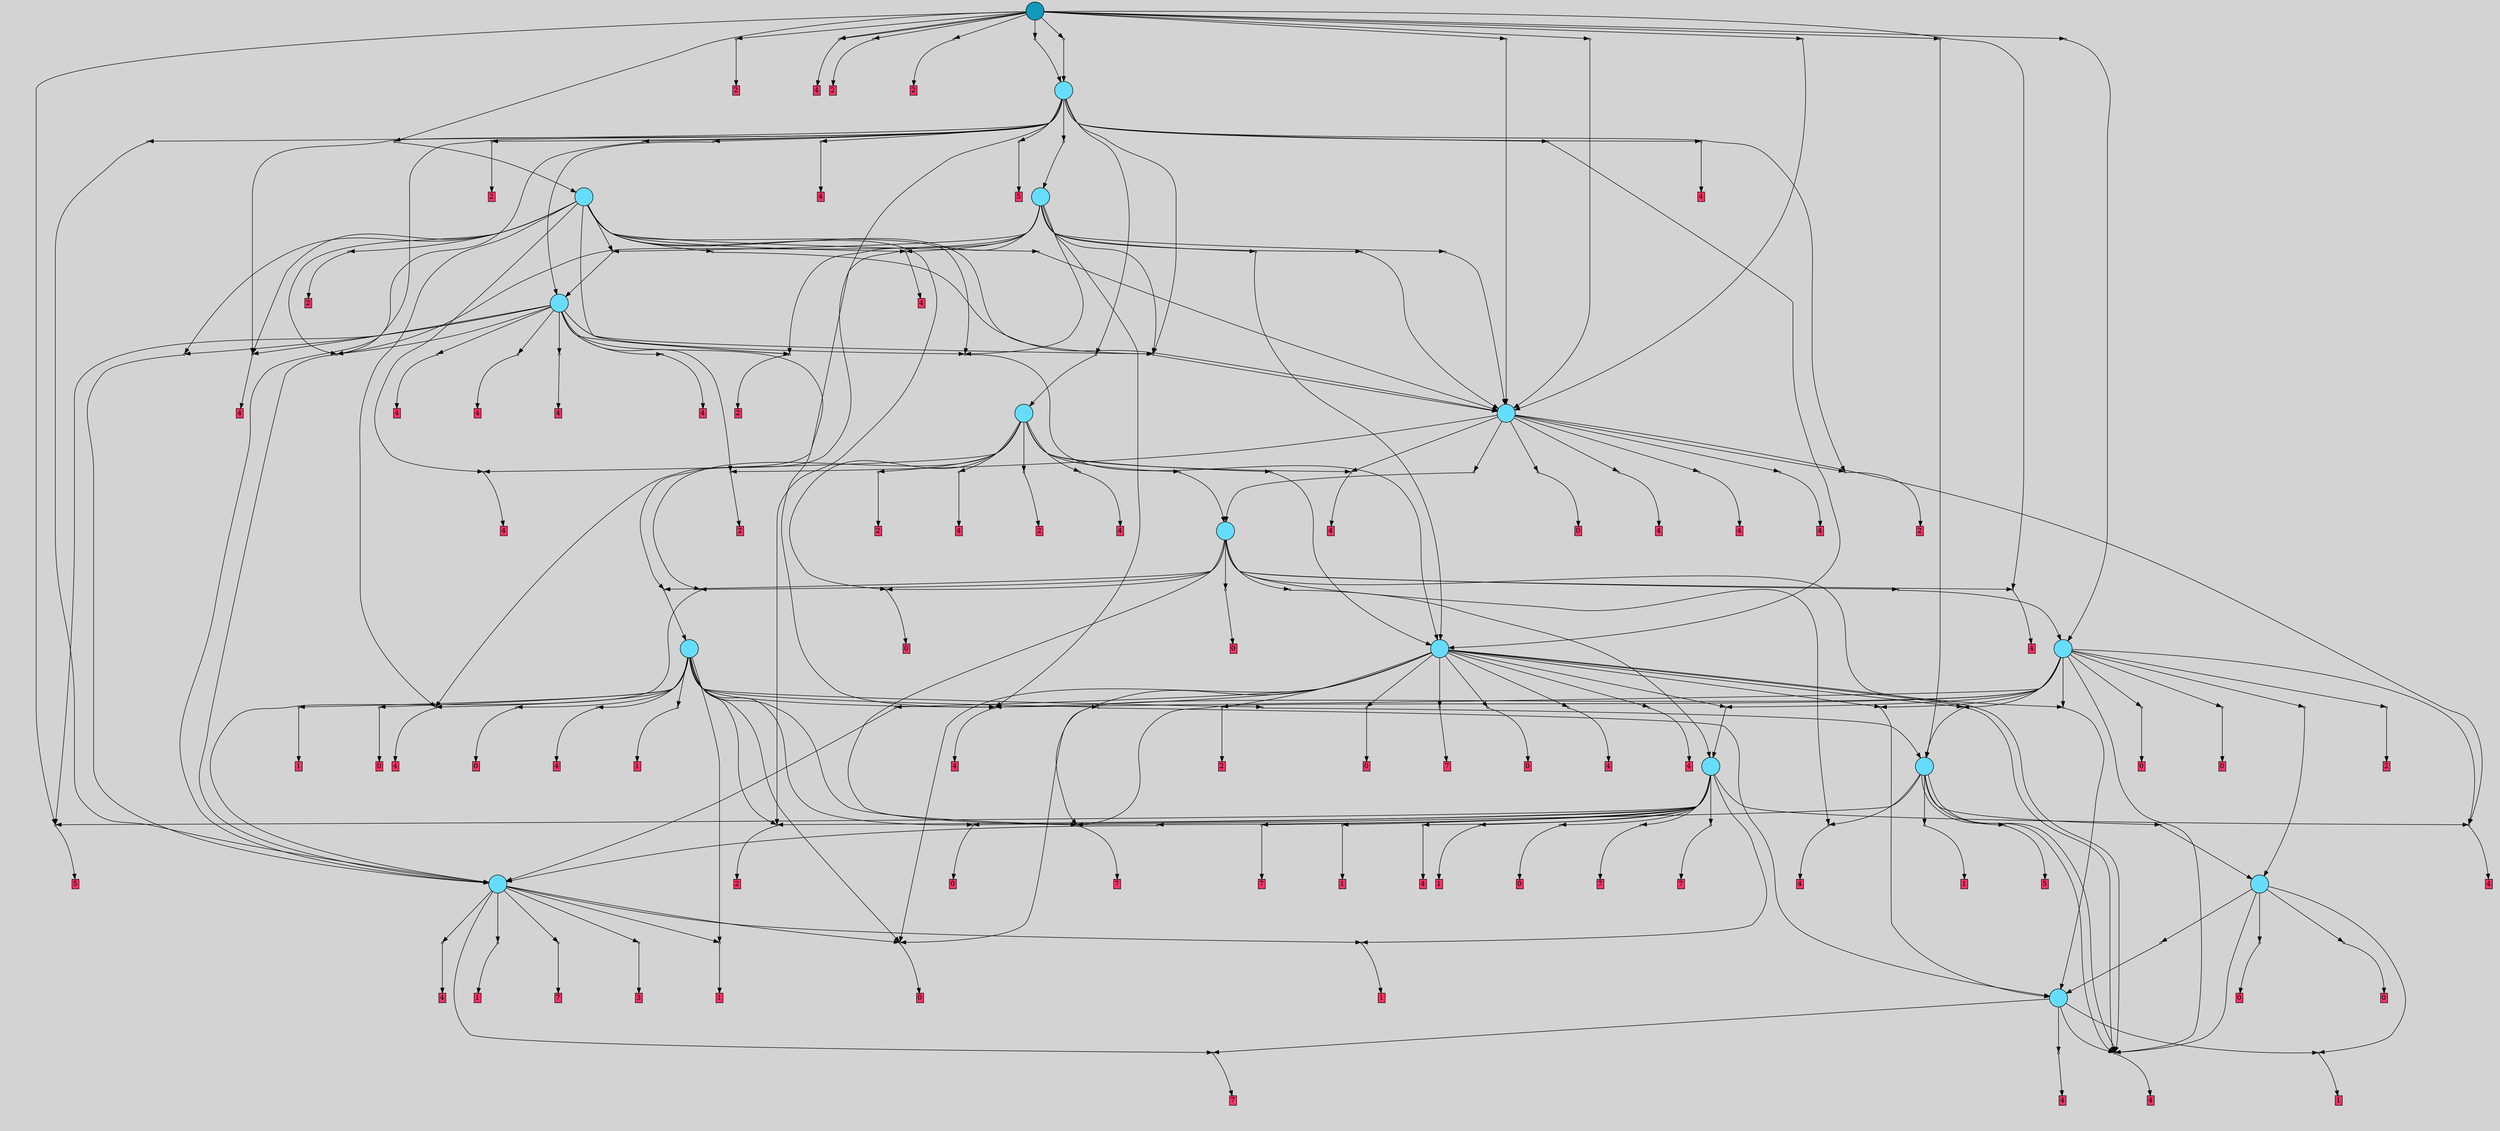 // File exported with GEGELATI v1.3.1
// On the 2024-07-13 20:08:30
// With the MARL::MarlTPGGraphDotExporter
digraph{
	graph[pad = "0.212, 0.055" bgcolor = lightgray]
	node[shape=circle style = filled label = ""]
		T43 [fillcolor="#66ddff"]
		T63 [fillcolor="#66ddff"]
		T84 [fillcolor="#66ddff"]
		T125 [fillcolor="#66ddff"]
		T186 [fillcolor="#66ddff"]
		T197 [fillcolor="#66ddff"]
		T223 [fillcolor="#66ddff"]
		T237 [fillcolor="#66ddff"]
		T262 [fillcolor="#66ddff"]
		T319 [fillcolor="#66ddff"]
		T344 [fillcolor="#66ddff"]
		T485 [fillcolor="#66ddff"]
		T550 [fillcolor="#66ddff"]
		T556 [fillcolor="#66ddff"]
		T604 [fillcolor="#66ddff"]
		T953 [fillcolor="#1199bb"]
		P29164 [fillcolor="#cccccc" shape=point] //
		I29164 [shape=box style=invis label="4|0&1|5#3|2&#92;n6|3&4|2#0|2&#92;n"]
		P29164 -> I29164[style=invis]
		A18745 [fillcolor="#ff3366" shape=box margin=0.03 width=0 height=0 label="4"]
		T43 -> P29164 -> A18745
		P29165 [fillcolor="#cccccc" shape=point] //
		I29165 [shape=box style=invis label="2|7&3|5#2|2&#92;n"]
		P29165 -> I29165[style=invis]
		A18746 [fillcolor="#ff3366" shape=box margin=0.03 width=0 height=0 label="4"]
		T43 -> P29165 -> A18746
		P29166 [fillcolor="#cccccc" shape=point] //
		I29166 [shape=box style=invis label="6|6&1|5#1|6&#92;n3|4&4|1#2|1&#92;n3|0&0|6#0|6&#92;n7|0&1|1#2|4&#92;n0|6&4|2#3|6&#92;n7|4&0|3#1|1&#92;n7|3&1|4#1|6&#92;n"]
		P29166 -> I29166[style=invis]
		A18747 [fillcolor="#ff3366" shape=box margin=0.03 width=0 height=0 label="7"]
		T43 -> P29166 -> A18747
		P29167 [fillcolor="#cccccc" shape=point] //
		I29167 [shape=box style=invis label="7|6&1|2#0|7&#92;n7|2&3|2#1|6&#92;n5|0&0|3#4|2&#92;n4|2&4|1#3|0&#92;n5|7&4|2#3|7&#92;n7|6&2|1#2|1&#92;n1|4&0|1#3|7&#92;n"]
		P29167 -> I29167[style=invis]
		A18748 [fillcolor="#ff3366" shape=box margin=0.03 width=0 height=0 label="1"]
		T43 -> P29167 -> A18748
		P29168 [fillcolor="#cccccc" shape=point] //
		I29168 [shape=box style=invis label="7|6&1|2#0|7&#92;n2|3&1|1#0|6&#92;n7|0&3|2#1|6&#92;n5|7&4|2#3|7&#92;n7|6&2|1#4|7&#92;n5|2&3|3#3|3&#92;n4|2&4|1#3|0&#92;n5|0&0|3#4|2&#92;n"]
		P29168 -> I29168[style=invis]
		A18749 [fillcolor="#ff3366" shape=box margin=0.03 width=0 height=0 label="1"]
		T63 -> P29168 -> A18749
		P29169 [fillcolor="#cccccc" shape=point] //
		I29169 [shape=box style=invis label="7|6&1|2#0|7&#92;n4|2&4|1#3|0&#92;n5|0&0|7#4|2&#92;n2|5&0|7#2|1&#92;n7|0&3|2#1|6&#92;n1|4&0|1#3|7&#92;n7|6&2|1#2|1&#92;n5|7&4|2#3|7&#92;n"]
		P29169 -> I29169[style=invis]
		A18750 [fillcolor="#ff3366" shape=box margin=0.03 width=0 height=0 label="1"]
		T63 -> P29169 -> A18750
		P29170 [fillcolor="#cccccc" shape=point] //
		I29170 [shape=box style=invis label="3|4&4|5#2|4&#92;n3|0&0|7#0|6&#92;n7|4&1|1#2|4&#92;n0|6&4|2#3|6&#92;n6|6&1|5#1|6&#92;n2|7&1|4#1|6&#92;n3|4&4|1#2|1&#92;n"]
		P29170 -> I29170[style=invis]
		A18751 [fillcolor="#ff3366" shape=box margin=0.03 width=0 height=0 label="7"]
		T63 -> P29170 -> A18751
		P29171 [fillcolor="#cccccc" shape=point] //
		I29171 [shape=box style=invis label="8|7&4|2#0|2&#92;n2|0&2|7#1|3&#92;n"]
		P29171 -> I29171[style=invis]
		A18752 [fillcolor="#ff3366" shape=box margin=0.03 width=0 height=0 label="0"]
		T63 -> P29171 -> A18752
		P29172 [fillcolor="#cccccc" shape=point] //
		I29172 [shape=box style=invis label="6|5&3|5#4|7&#92;n4|5&0|2#0|1&#92;n2|1&2|5#2|6&#92;n4|4&1|5#0|6&#92;n4|5&1|6#4|1&#92;n2|5&0|0#0|4&#92;n0|3&3|2#0|4&#92;n6|5&2|5#3|3&#92;n3|3&4|6#0|5&#92;n"]
		P29172 -> I29172[style=invis]
		A18753 [fillcolor="#ff3366" shape=box margin=0.03 width=0 height=0 label="3"]
		T63 -> P29172 -> A18753
		T63 -> P29166
		P29173 [fillcolor="#cccccc" shape=point] //
		I29173 [shape=box style=invis label="8|1&0|7#1|1&#92;n4|0&1|5#3|2&#92;n7|3&4|2#0|1&#92;n"]
		P29173 -> I29173[style=invis]
		A18754 [fillcolor="#ff3366" shape=box margin=0.03 width=0 height=0 label="4"]
		T63 -> P29173 -> A18754
		P29174 [fillcolor="#cccccc" shape=point] //
		I29174 [shape=box style=invis label="5|0&4|7#0|2&#92;n7|6&0|1#4|3&#92;n4|7&1|0#4|3&#92;n"]
		P29174 -> I29174[style=invis]
		A18755 [fillcolor="#ff3366" shape=box margin=0.03 width=0 height=0 label="1"]
		T63 -> P29174 -> A18755
		P29175 [fillcolor="#cccccc" shape=point] //
		I29175 [shape=box style=invis label="3|0&2|7#1|3&#92;n8|7&4|2#0|2&#92;n"]
		P29175 -> I29175[style=invis]
		A18756 [fillcolor="#ff3366" shape=box margin=0.03 width=0 height=0 label="0"]
		T84 -> P29175 -> A18756
		P29176 [fillcolor="#cccccc" shape=point] //
		I29176 [shape=box style=invis label="8|7&4|2#0|2&#92;n2|0&2|4#1|4&#92;n"]
		P29176 -> I29176[style=invis]
		T84 -> P29176 -> T43
		T84 -> P29164
		P29177 [fillcolor="#cccccc" shape=point] //
		I29177 [shape=box style=invis label="2|0&2|7#1|3&#92;n8|7&4|2#0|2&#92;n6|7&3|7#2|4&#92;n"]
		P29177 -> I29177[style=invis]
		A18757 [fillcolor="#ff3366" shape=box margin=0.03 width=0 height=0 label="0"]
		T84 -> P29177 -> A18757
		T84 -> P29167
		T125 -> P29164
		P29178 [fillcolor="#cccccc" shape=point] //
		I29178 [shape=box style=invis label="7|0&4|1#4|1&#92;n8|4&2|1#2|6&#92;n"]
		P29178 -> I29178[style=invis]
		T125 -> P29178 -> T84
		P29179 [fillcolor="#cccccc" shape=point] //
		I29179 [shape=box style=invis label="5|3&3|0#1|1&#92;n6|3&1|7#2|2&#92;n0|4&4|4#3|1&#92;n1|3&0|7#4|5&#92;n7|3&1|4#1|2&#92;n6|0&2|5#3|2&#92;n1|1&1|4#1|4&#92;n3|7&2|1#1|2&#92;n7|0&2|0#0|7&#92;n5|2&3|3#1|4&#92;n"]
		P29179 -> I29179[style=invis]
		A18758 [fillcolor="#ff3366" shape=box margin=0.03 width=0 height=0 label="1"]
		T125 -> P29179 -> A18758
		P29180 [fillcolor="#cccccc" shape=point] //
		I29180 [shape=box style=invis label="4|4&3|1#1|0&#92;n5|5&3|3#3|0&#92;n7|7&1|3#3|7&#92;n7|0&0|2#1|4&#92;n6|7&2|1#2|0&#92;n7|7&0|1#1|6&#92;n1|4&0|3#3|2&#92;n4|6&3|0#2|1&#92;n"]
		P29180 -> I29180[style=invis]
		A18759 [fillcolor="#ff3366" shape=box margin=0.03 width=0 height=0 label="5"]
		T125 -> P29180 -> A18759
		T125 -> P29164
		P29181 [fillcolor="#cccccc" shape=point] //
		I29181 [shape=box style=invis label="5|0&4|4#2|2&#92;n3|5&1|1#2|3&#92;n7|3&3|6#1|5&#92;n6|2&2|4#1|3&#92;n4|4&2|7#2|0&#92;n"]
		P29181 -> I29181[style=invis]
		A18760 [fillcolor="#ff3366" shape=box margin=0.03 width=0 height=0 label="4"]
		T125 -> P29181 -> A18760
		P29182 [fillcolor="#cccccc" shape=point] //
		I29182 [shape=box style=invis label="4|2&1|1#1|0&#92;n6|6&1|5#1|6&#92;n7|4&0|7#1|1&#92;n7|3&1|4#1|6&#92;n3|0&4|7#2|1&#92;n"]
		P29182 -> I29182[style=invis]
		A18761 [fillcolor="#ff3366" shape=box margin=0.03 width=0 height=0 label="7"]
		T125 -> P29182 -> A18761
		P29183 [fillcolor="#cccccc" shape=point] //
		I29183 [shape=box style=invis label="0|7&1|7#0|1&#92;n0|3&0|6#0|3&#92;n6|2&4|6#3|1&#92;n0|2&0|2#3|7&#92;n0|5&2|4#4|1&#92;n4|2&4|1#4|6&#92;n4|7&0|0#0|3&#92;n5|0&0|1#1|5&#92;n0|4&0|7#2|2&#92;n"]
		P29183 -> I29183[style=invis]
		T186 -> P29183 -> T125
		P29184 [fillcolor="#cccccc" shape=point] //
		I29184 [shape=box style=invis label="2|0&2|7#1|3&#92;n8|7&2|2#0|2&#92;n"]
		P29184 -> I29184[style=invis]
		A18762 [fillcolor="#ff3366" shape=box margin=0.03 width=0 height=0 label="0"]
		T186 -> P29184 -> A18762
		P29185 [fillcolor="#cccccc" shape=point] //
		I29185 [shape=box style=invis label="5|0&1|1#0|4&#92;n8|7&0|6#4|7&#92;n4|7&1|0#2|1&#92;n"]
		P29185 -> I29185[style=invis]
		A18763 [fillcolor="#ff3366" shape=box margin=0.03 width=0 height=0 label="4"]
		T186 -> P29185 -> A18763
		P29186 [fillcolor="#cccccc" shape=point] //
		I29186 [shape=box style=invis label="7|0&4|4#2|0&#92;n5|7&2|3#0|4&#92;n6|0&0|7#2|5&#92;n4|3&0|7#2|0&#92;n"]
		P29186 -> I29186[style=invis]
		A18764 [fillcolor="#ff3366" shape=box margin=0.03 width=0 height=0 label="0"]
		T186 -> P29186 -> A18764
		P29187 [fillcolor="#cccccc" shape=point] //
		I29187 [shape=box style=invis label="6|0&3|2#4|2&#92;n8|2&3|5#2|3&#92;n"]
		P29187 -> I29187[style=invis]
		A18765 [fillcolor="#ff3366" shape=box margin=0.03 width=0 height=0 label="4"]
		T186 -> P29187 -> A18765
		P29188 [fillcolor="#cccccc" shape=point] //
		I29188 [shape=box style=invis label="2|4&1|7#0|1&#92;n0|2&0|2#3|7&#92;n6|1&2|6#3|0&#92;n6|2&4|0#3|1&#92;n6|2&2|4#4|1&#92;n5|0&2|1#0|5&#92;n8|4&3|2#0|3&#92;n2|3&0|5#2|7&#92;n4|6&1|1#2|3&#92;n4|2&4|1#4|6&#92;n"]
		P29188 -> I29188[style=invis]
		A18766 [fillcolor="#ff3366" shape=box margin=0.03 width=0 height=0 label="2"]
		T186 -> P29188 -> A18766
		P29189 [fillcolor="#cccccc" shape=point] //
		I29189 [shape=box style=invis label="1|4&2|2#2|1&#92;n2|0&3|2#0|4&#92;n"]
		P29189 -> I29189[style=invis]
		A18767 [fillcolor="#ff3366" shape=box margin=0.03 width=0 height=0 label="4"]
		T186 -> P29189 -> A18767
		T186 -> P29182
		P29190 [fillcolor="#cccccc" shape=point] //
		I29190 [shape=box style=invis label="3|5&4|7#2|7&#92;n2|0&2|1#4|4&#92;n"]
		P29190 -> I29190[style=invis]
		T186 -> P29190 -> T43
		T186 -> P29168
		P29191 [fillcolor="#cccccc" shape=point] //
		I29191 [shape=box style=invis label="7|0&0|1#4|3&#92;n5|0&4|7#0|2&#92;n3|2&4|2#1|3&#92;n"]
		P29191 -> I29191[style=invis]
		A18768 [fillcolor="#ff3366" shape=box margin=0.03 width=0 height=0 label="1"]
		T186 -> P29191 -> A18768
		P29192 [fillcolor="#cccccc" shape=point] //
		I29192 [shape=box style=invis label="6|6&2|0#4|3&#92;n5|0&3|5#0|7&#92;n2|7&2|2#1|1&#92;n2|3&1|6#3|4&#92;n2|1&4|4#3|3&#92;n2|5&1|0#0|2&#92;n4|2&1|7#4|7&#92;n"]
		P29192 -> I29192[style=invis]
		A18769 [fillcolor="#ff3366" shape=box margin=0.03 width=0 height=0 label="1"]
		T186 -> P29192 -> A18769
		T186 -> P29171
		P29193 [fillcolor="#cccccc" shape=point] //
		I29193 [shape=box style=invis label="4|1&3|3#1|5&#92;n5|0&3|4#2|5&#92;n6|3&3|1#0|1&#92;n8|7&0|2#0|2&#92;n3|5&4|3#4|1&#92;n2|6&2|2#2|1&#92;n"]
		P29193 -> I29193[style=invis]
		A18770 [fillcolor="#ff3366" shape=box margin=0.03 width=0 height=0 label="0"]
		T186 -> P29193 -> A18770
		T197 -> P29188
		T197 -> P29184
		P29194 [fillcolor="#cccccc" shape=point] //
		I29194 [shape=box style=invis label="6|7&3|1#4|0&#92;n2|0&3|5#2|2&#92;n"]
		P29194 -> I29194[style=invis]
		A18771 [fillcolor="#ff3366" shape=box margin=0.03 width=0 height=0 label="4"]
		T197 -> P29194 -> A18771
		P29195 [fillcolor="#cccccc" shape=point] //
		I29195 [shape=box style=invis label="5|3&1|7#4|5&#92;n7|4&3|3#0|6&#92;n2|7&0|4#0|1&#92;n1|4&4|7#0|0&#92;n5|0&2|5#2|5&#92;n5|2&0|0#1|5&#92;n6|5&0|1#3|4&#92;n7|1&3|6#2|0&#92;n"]
		P29195 -> I29195[style=invis]
		T197 -> P29195 -> T63
		P29196 [fillcolor="#cccccc" shape=point] //
		I29196 [shape=box style=invis label="5|2&0|3#3|5&#92;n7|6&3|1#0|7&#92;n6|0&0|6#3|1&#92;n"]
		P29196 -> I29196[style=invis]
		A18772 [fillcolor="#ff3366" shape=box margin=0.03 width=0 height=0 label="1"]
		T197 -> P29196 -> A18772
		P29197 [fillcolor="#cccccc" shape=point] //
		I29197 [shape=box style=invis label="2|0&2|7#1|3&#92;n8|7&4|2#0|7&#92;n"]
		P29197 -> I29197[style=invis]
		A18773 [fillcolor="#ff3366" shape=box margin=0.03 width=0 height=0 label="0"]
		T197 -> P29197 -> A18773
		P29198 [fillcolor="#cccccc" shape=point] //
		I29198 [shape=box style=invis label="3|0&0|7#0|6&#92;n4|2&1|1#1|0&#92;n7|3&1|4#1|6&#92;n7|4&0|7#1|1&#92;n6|6&1|5#1|6&#92;n3|0&4|1#2|1&#92;n"]
		P29198 -> I29198[style=invis]
		A18774 [fillcolor="#ff3366" shape=box margin=0.03 width=0 height=0 label="7"]
		T197 -> P29198 -> A18774
		P29199 [fillcolor="#cccccc" shape=point] //
		I29199 [shape=box style=invis label="7|0&2|1#4|4&#92;n8|6&0|2#1|2&#92;n"]
		P29199 -> I29199[style=invis]
		A18775 [fillcolor="#ff3366" shape=box margin=0.03 width=0 height=0 label="5"]
		T197 -> P29199 -> A18775
		P29200 [fillcolor="#cccccc" shape=point] //
		I29200 [shape=box style=invis label="3|2&0|7#0|6&#92;n6|6&1|5#1|6&#92;n7|4&0|7#1|1&#92;n4|2&1|1#1|0&#92;n3|0&4|1#2|1&#92;n"]
		P29200 -> I29200[style=invis]
		A18776 [fillcolor="#ff3366" shape=box margin=0.03 width=0 height=0 label="7"]
		T197 -> P29200 -> A18776
		T197 -> P29174
		P29201 [fillcolor="#cccccc" shape=point] //
		I29201 [shape=box style=invis label="7|3&1|4#2|6&#92;n7|4&0|7#1|1&#92;n2|2&0|4#1|3&#92;n6|6&1|5#1|6&#92;n3|0&4|7#2|1&#92;n"]
		P29201 -> I29201[style=invis]
		A18777 [fillcolor="#ff3366" shape=box margin=0.03 width=0 height=0 label="7"]
		T197 -> P29201 -> A18777
		P29202 [fillcolor="#cccccc" shape=point] //
		I29202 [shape=box style=invis label="7|6&2|1#2|1&#92;n2|4&3|2#4|1&#92;n6|0&4|7#4|4&#92;n7|2&4|5#4|6&#92;n4|4&0|6#3|0&#92;n7|6&1|2#0|7&#92;n7|0&3|2#1|6&#92;n5|0&4|2#2|7&#92;n1|2&4|1#2|0&#92;n6|4&0|1#3|7&#92;n"]
		P29202 -> I29202[style=invis]
		A18778 [fillcolor="#ff3366" shape=box margin=0.03 width=0 height=0 label="1"]
		T197 -> P29202 -> A18778
		P29203 [fillcolor="#cccccc" shape=point] //
		I29203 [shape=box style=invis label="5|2&0|0#3|7&#92;n1|5&2|4#0|1&#92;n8|6&2|2#3|6&#92;n6|3&1|6#4|4&#92;n0|0&0|4#4|7&#92;n3|6&2|7#1|1&#92;n3|1&1|7#1|4&#92;n"]
		P29203 -> I29203[style=invis]
		A18779 [fillcolor="#ff3366" shape=box margin=0.03 width=0 height=0 label="4"]
		T197 -> P29203 -> A18779
		P29204 [fillcolor="#cccccc" shape=point] //
		I29204 [shape=box style=invis label="0|7&1|7#0|1&#92;n0|3&4|6#0|3&#92;n4|2&4|1#4|6&#92;n0|2&0|2#3|7&#92;n0|5&2|4#4|1&#92;n6|2&4|6#3|1&#92;n4|7&0|0#0|3&#92;n5|0&0|1#1|5&#92;n0|4&0|7#2|2&#92;n"]
		P29204 -> I29204[style=invis]
		T223 -> P29204 -> T125
		P29205 [fillcolor="#cccccc" shape=point] //
		I29205 [shape=box style=invis label="2|0&0|7#0|1&#92;n"]
		P29205 -> I29205[style=invis]
		A18780 [fillcolor="#ff3366" shape=box margin=0.03 width=0 height=0 label="0"]
		T223 -> P29205 -> A18780
		P29206 [fillcolor="#cccccc" shape=point] //
		I29206 [shape=box style=invis label="4|0&3|4#2|6&#92;n5|2&0|1#0|6&#92;n"]
		P29206 -> I29206[style=invis]
		T223 -> P29206 -> T197
		P29207 [fillcolor="#cccccc" shape=point] //
		I29207 [shape=box style=invis label="5|7&2|3#0|4&#92;n7|0&4|6#2|0&#92;n6|0&0|7#2|5&#92;n4|3&0|7#2|0&#92;n"]
		P29207 -> I29207[style=invis]
		A18781 [fillcolor="#ff3366" shape=box margin=0.03 width=0 height=0 label="0"]
		T223 -> P29207 -> A18781
		T223 -> P29187
		P29208 [fillcolor="#cccccc" shape=point] //
		I29208 [shape=box style=invis label="6|0&1|1#0|5&#92;n"]
		P29208 -> I29208[style=invis]
		T223 -> P29208 -> T84
		T223 -> P29194
		T223 -> P29182
		P29209 [fillcolor="#cccccc" shape=point] //
		I29209 [shape=box style=invis label="2|0&0|5#1|1&#92;n3|4&1|7#2|7&#92;n8|0&2|7#1|0&#92;n4|7&4|3#3|2&#92;n"]
		P29209 -> I29209[style=invis]
		T223 -> P29209 -> T43
		T223 -> P29171
		T223 -> P29164
		P29210 [fillcolor="#cccccc" shape=point] //
		I29210 [shape=box style=invis label="4|4&0|1#2|7&#92;n8|7&1|2#0|2&#92;n2|0&2|7#4|4&#92;n"]
		P29210 -> I29210[style=invis]
		T223 -> P29210 -> T43
		P29211 [fillcolor="#cccccc" shape=point] //
		I29211 [shape=box style=invis label="3|4&4|1#2|6&#92;n"]
		P29211 -> I29211[style=invis]
		A18782 [fillcolor="#ff3366" shape=box margin=0.03 width=0 height=0 label="2"]
		T223 -> P29211 -> A18782
		T237 -> P29204
		P29212 [fillcolor="#cccccc" shape=point] //
		I29212 [shape=box style=invis label="2|0&0|7#0|2&#92;n6|0&3|0#4|0&#92;n"]
		P29212 -> I29212[style=invis]
		A18783 [fillcolor="#ff3366" shape=box margin=0.03 width=0 height=0 label="0"]
		T237 -> P29212 -> A18783
		T237 -> P29206
		P29213 [fillcolor="#cccccc" shape=point] //
		I29213 [shape=box style=invis label="8|4&2|5#2|3&#92;n5|0&3|1#3|0&#92;n"]
		P29213 -> I29213[style=invis]
		A18784 [fillcolor="#ff3366" shape=box margin=0.03 width=0 height=0 label="4"]
		T237 -> P29213 -> A18784
		P29214 [fillcolor="#cccccc" shape=point] //
		I29214 [shape=box style=invis label="2|0&3|5#2|2&#92;n6|7&3|5#4|0&#92;n"]
		P29214 -> I29214[style=invis]
		A18785 [fillcolor="#ff3366" shape=box margin=0.03 width=0 height=0 label="4"]
		T237 -> P29214 -> A18785
		T237 -> P29182
		P29215 [fillcolor="#cccccc" shape=point] //
		I29215 [shape=box style=invis label="2|1&1|7#0|1&#92;n0|7&4|6#1|4&#92;n4|6&1|1#2|3&#92;n2|3&0|0#2|7&#92;n2|2&2|4#4|1&#92;n0|5&0|1#3|7&#92;n0|2&0|2#3|7&#92;n3|4&3|3#0|3&#92;n6|2&3|0#3|1&#92;n4|2&4|1#4|6&#92;n"]
		P29215 -> I29215[style=invis]
		A18786 [fillcolor="#ff3366" shape=box margin=0.03 width=0 height=0 label="2"]
		T237 -> P29215 -> A18786
		T237 -> P29164
		T237 -> P29210
		P29216 [fillcolor="#cccccc" shape=point] //
		I29216 [shape=box style=invis label="5|7&2|3#0|4&#92;n7|0&4|4#2|0&#92;n6|0&1|7#2|5&#92;n"]
		P29216 -> I29216[style=invis]
		A18787 [fillcolor="#ff3366" shape=box margin=0.03 width=0 height=0 label="0"]
		T237 -> P29216 -> A18787
		T237 -> P29164
		T237 -> P29187
		P29217 [fillcolor="#cccccc" shape=point] //
		I29217 [shape=box style=invis label="3|7&2|2#3|7&#92;n7|0&3|2#0|1&#92;n8|6&1|2#0|7&#92;n2|3&3|4#1|2&#92;n6|2&3|0#1|2&#92;n2|1&0|1#0|4&#92;n6|2&4|1#3|3&#92;n1|4&0|1#3|7&#92;n1|7&1|7#4|0&#92;n"]
		P29217 -> I29217[style=invis]
		T237 -> P29217 -> T63
		P29218 [fillcolor="#cccccc" shape=point] //
		I29218 [shape=box style=invis label="3|0&0|5#0|2&#92;n4|2&1|1#1|5&#92;n3|0&2|6#2|4&#92;n7|3&1|4#3|0&#92;n8|5&2|3#0|6&#92;n4|3&1|1#1|7&#92;n"]
		P29218 -> I29218[style=invis]
		A18788 [fillcolor="#ff3366" shape=box margin=0.03 width=0 height=0 label="7"]
		T237 -> P29218 -> A18788
		T237 -> P29171
		P29219 [fillcolor="#cccccc" shape=point] //
		I29219 [shape=box style=invis label="2|0&2|7#3|3&#92;n"]
		P29219 -> I29219[style=invis]
		A18789 [fillcolor="#ff3366" shape=box margin=0.03 width=0 height=0 label="0"]
		T262 -> P29219 -> A18789
		T262 -> P29181
		T262 -> P29182
		P29220 [fillcolor="#cccccc" shape=point] //
		I29220 [shape=box style=invis label="7|0&3|2#2|5&#92;n5|0&0|3#4|2&#92;n1|7&1|5#4|0&#92;n4|2&4|1#3|3&#92;n5|7&2|2#3|7&#92;n8|6&0|4#2|3&#92;n8|6&1|2#0|7&#92;n"]
		P29220 -> I29220[style=invis]
		T262 -> P29220 -> T63
		P29221 [fillcolor="#cccccc" shape=point] //
		I29221 [shape=box style=invis label="2|4&0|2#1|4&#92;n7|6&1|2#0|7&#92;n8|4&4|2#4|1&#92;n7|6&2|1#2|1&#92;n6|2&1|4#0|7&#92;n1|4&0|1#3|7&#92;n5|3&1|3#0|1&#92;n4|4&3|4#0|6&#92;n0|2&2|4#4|2&#92;n5|0&1|2#4|2&#92;n"]
		P29221 -> I29221[style=invis]
		T262 -> P29221 -> T223
		P29222 [fillcolor="#cccccc" shape=point] //
		I29222 [shape=box style=invis label="2|0&4|4#2|2&#92;n3|5&1|1#2|3&#92;n4|4&2|7#2|0&#92;n7|3&3|6#1|5&#92;n"]
		P29222 -> I29222[style=invis]
		A18790 [fillcolor="#ff3366" shape=box margin=0.03 width=0 height=0 label="4"]
		T262 -> P29222 -> A18790
		P29223 [fillcolor="#cccccc" shape=point] //
		I29223 [shape=box style=invis label="3|1&0|3#2|6&#92;n6|7&4|2#3|3&#92;n1|5&0|3#1|4&#92;n1|0&0|3#3|4&#92;n"]
		P29223 -> I29223[style=invis]
		T262 -> P29223 -> T186
		P29224 [fillcolor="#cccccc" shape=point] //
		I29224 [shape=box style=invis label="5|2&2|1#0|6&#92;n4|0&3|4#2|6&#92;n"]
		P29224 -> I29224[style=invis]
		T262 -> P29224 -> T197
		T262 -> P29209
		P29225 [fillcolor="#cccccc" shape=point] //
		I29225 [shape=box style=invis label="5|4&4|2#0|5&#92;n3|0&2|5#3|2&#92;n8|5&1|0#3|0&#92;n"]
		P29225 -> I29225[style=invis]
		A18791 [fillcolor="#ff3366" shape=box margin=0.03 width=0 height=0 label="0"]
		T262 -> P29225 -> A18791
		P29226 [fillcolor="#cccccc" shape=point] //
		I29226 [shape=box style=invis label="8|3&0|3#0|2&#92;n0|2&2|2#1|7&#92;n0|0&4|3#0|4&#92;n1|7&4|1#3|3&#92;n"]
		P29226 -> I29226[style=invis]
		T319 -> P29226 -> T262
		T319 -> P29194
		P29227 [fillcolor="#cccccc" shape=point] //
		I29227 [shape=box style=invis label="2|0&1|5#4|2&#92;n3|0&1|6#1|4&#92;n5|1&3|6#2|2&#92;n"]
		P29227 -> I29227[style=invis]
		A18792 [fillcolor="#ff3366" shape=box margin=0.03 width=0 height=0 label="4"]
		T319 -> P29227 -> A18792
		P29228 [fillcolor="#cccccc" shape=point] //
		I29228 [shape=box style=invis label="6|3&4|7#0|4&#92;n4|0&1|6#1|5&#92;n"]
		P29228 -> I29228[style=invis]
		A18793 [fillcolor="#ff3366" shape=box margin=0.03 width=0 height=0 label="4"]
		T319 -> P29228 -> A18793
		P29229 [fillcolor="#cccccc" shape=point] //
		I29229 [shape=box style=invis label="5|0&1|2#0|4&#92;n4|7&1|0#2|1&#92;n8|7&0|6#4|7&#92;n8|7&1|1#1|7&#92;n"]
		P29229 -> I29229[style=invis]
		A18794 [fillcolor="#ff3366" shape=box margin=0.03 width=0 height=0 label="4"]
		T319 -> P29229 -> A18794
		P29230 [fillcolor="#cccccc" shape=point] //
		I29230 [shape=box style=invis label="2|0&2|7#3|3&#92;n1|6&0|5#1|2&#92;n"]
		P29230 -> I29230[style=invis]
		A18795 [fillcolor="#ff3366" shape=box margin=0.03 width=0 height=0 label="0"]
		T319 -> P29230 -> A18795
		P29231 [fillcolor="#cccccc" shape=point] //
		I29231 [shape=box style=invis label="5|0&4|4#2|2&#92;n3|5&1|1#2|3&#92;n5|0&2|0#2|2&#92;n6|2&2|4#1|3&#92;n4|4&2|7#2|0&#92;n0|3&4|1#3|6&#92;n7|3&3|6#0|5&#92;n"]
		P29231 -> I29231[style=invis]
		A18796 [fillcolor="#ff3366" shape=box margin=0.03 width=0 height=0 label="4"]
		T319 -> P29231 -> A18796
		P29232 [fillcolor="#cccccc" shape=point] //
		I29232 [shape=box style=invis label="1|0&1|3#3|1&#92;n8|3&0|4#4|0&#92;n8|3&0|1#4|5&#92;n0|6&3|3#3|0&#92;n"]
		P29232 -> I29232[style=invis]
		A18797 [fillcolor="#ff3366" shape=box margin=0.03 width=0 height=0 label="2"]
		T319 -> P29232 -> A18797
		P29233 [fillcolor="#cccccc" shape=point] //
		I29233 [shape=box style=invis label="5|5&3|1#1|3&#92;n3|6&0|7#2|5&#92;n8|6&1|1#2|3&#92;n6|4&4|3#0|3&#92;n2|1&3|5#0|1&#92;n6|7&0|4#1|2&#92;n7|5&2|2#2|1&#92;n8|0&2|7#0|4&#92;n"]
		P29233 -> I29233[style=invis]
		A18798 [fillcolor="#ff3366" shape=box margin=0.03 width=0 height=0 label="2"]
		T319 -> P29233 -> A18798
		P29234 [fillcolor="#cccccc" shape=point] //
		I29234 [shape=box style=invis label="8|3&0|3#0|2&#92;n0|2&3|2#1|7&#92;n0|0&4|3#0|4&#92;n1|7&4|7#3|3&#92;n"]
		P29234 -> I29234[style=invis]
		T344 -> P29234 -> T262
		P29235 [fillcolor="#cccccc" shape=point] //
		I29235 [shape=box style=invis label="2|4&1|7#0|1&#92;n5|2&0|5#2|3&#92;n8|4&3|2#0|3&#92;n8|5&1|2#3|6&#92;n0|2&2|2#3|7&#92;n6|1&0|6#3|0&#92;n4|6&1|1#2|3&#92;n5|0&2|2#0|5&#92;n4|2&4|1#1|6&#92;n2|0&1|2#2|4&#92;n"]
		P29235 -> I29235[style=invis]
		A18799 [fillcolor="#ff3366" shape=box margin=0.03 width=0 height=0 label="2"]
		T344 -> P29235 -> A18799
		T344 -> P29228
		T344 -> P29219
		P29236 [fillcolor="#cccccc" shape=point] //
		I29236 [shape=box style=invis label="1|7&0|4#0|6&#92;n0|3&4|3#3|3&#92;n3|0&4|4#2|6&#92;n3|3&1|7#2|0&#92;n0|2&2|6#2|5&#92;n2|1&1|5#4|0&#92;n1|1&4|4#0|2&#92;n"]
		P29236 -> I29236[style=invis]
		A18800 [fillcolor="#ff3366" shape=box margin=0.03 width=0 height=0 label="4"]
		T344 -> P29236 -> A18800
		P29237 [fillcolor="#cccccc" shape=point] //
		I29237 [shape=box style=invis label="2|0&1|5#2|2&#92;n"]
		P29237 -> I29237[style=invis]
		A18801 [fillcolor="#ff3366" shape=box margin=0.03 width=0 height=0 label="4"]
		T344 -> P29237 -> A18801
		P29238 [fillcolor="#cccccc" shape=point] //
		I29238 [shape=box style=invis label="2|4&1|7#0|1&#92;n5|2&0|5#2|7&#92;n8|4&3|2#0|3&#92;n4|2&4|1#1|6&#92;n6|1&0|6#3|0&#92;n8|5&1|2#3|6&#92;n5|0&2|2#0|5&#92;n0|2&2|2#1|7&#92;n2|0&2|2#2|4&#92;n"]
		P29238 -> I29238[style=invis]
		A18802 [fillcolor="#ff3366" shape=box margin=0.03 width=0 height=0 label="2"]
		T344 -> P29238 -> A18802
		P29239 [fillcolor="#cccccc" shape=point] //
		I29239 [shape=box style=invis label="2|0&3|5#2|2&#92;n6|7&3|3#4|0&#92;n"]
		P29239 -> I29239[style=invis]
		A18803 [fillcolor="#ff3366" shape=box margin=0.03 width=0 height=0 label="4"]
		T344 -> P29239 -> A18803
		P29240 [fillcolor="#cccccc" shape=point] //
		I29240 [shape=box style=invis label="4|4&2|2#2|3&#92;n1|1&4|4#3|1&#92;n3|7&1|1#3|3&#92;n2|0&0|1#2|0&#92;n"]
		P29240 -> I29240[style=invis]
		T344 -> P29240 -> T237
		T344 -> P29220
		P29241 [fillcolor="#cccccc" shape=point] //
		I29241 [shape=box style=invis label="0|5&4|5#3|0&#92;n1|7&4|1#3|3&#92;n0|0&4|3#0|4&#92;n0|3&2|2#1|7&#92;n8|7&0|3#0|2&#92;n"]
		P29241 -> I29241[style=invis]
		T485 -> P29241 -> T319
		P29242 [fillcolor="#cccccc" shape=point] //
		I29242 [shape=box style=invis label="7|3&3|6#1|5&#92;n2|0&4|4#2|2&#92;n0|0&1|0#3|0&#92;n4|4&2|7#2|0&#92;n8|5&3|7#3|1&#92;n3|5&1|1#2|3&#92;n"]
		P29242 -> I29242[style=invis]
		A18804 [fillcolor="#ff3366" shape=box margin=0.03 width=0 height=0 label="4"]
		T485 -> P29242 -> A18804
		P29243 [fillcolor="#cccccc" shape=point] //
		I29243 [shape=box style=invis label="1|1&2|4#3|1&#92;n3|7&1|1#3|3&#92;n5|2&4|6#1|4&#92;n2|0&0|1#2|0&#92;n"]
		P29243 -> I29243[style=invis]
		T485 -> P29243 -> T237
		P29244 [fillcolor="#cccccc" shape=point] //
		I29244 [shape=box style=invis label="2|5&0|1#4|2&#92;n1|7&1|5#4|0&#92;n7|0&3|2#2|5&#92;n4|2&4|1#3|3&#92;n8|6&2|5#1|4&#92;n5|7&2|2#3|7&#92;n8|6&0|4#2|3&#92;n8|6&1|2#4|7&#92;n"]
		P29244 -> I29244[style=invis]
		T485 -> P29244 -> T63
		P29245 [fillcolor="#cccccc" shape=point] //
		I29245 [shape=box style=invis label="8|6&0|0#4|1&#92;n7|0&3|2#2|5&#92;n4|5&0|4#2|0&#92;n5|7&2|2#3|7&#92;n1|6&0|1#3|7&#92;n1|7&1|7#4|0&#92;n8|6&1|2#0|7&#92;n4|2&4|1#3|3&#92;n"]
		P29245 -> I29245[style=invis]
		T485 -> P29245 -> T63
		T485 -> P29187
		P29246 [fillcolor="#cccccc" shape=point] //
		I29246 [shape=box style=invis label="2|0&4|4#2|2&#92;n7|3&3|6#4|5&#92;n3|5&1|1#2|3&#92;n"]
		P29246 -> I29246[style=invis]
		A18805 [fillcolor="#ff3366" shape=box margin=0.03 width=0 height=0 label="4"]
		T485 -> P29246 -> A18805
		P29247 [fillcolor="#cccccc" shape=point] //
		I29247 [shape=box style=invis label="3|0&4|0#2|6&#92;n"]
		P29247 -> I29247[style=invis]
		A18806 [fillcolor="#ff3366" shape=box margin=0.03 width=0 height=0 label="2"]
		T485 -> P29247 -> A18806
		P29248 [fillcolor="#cccccc" shape=point] //
		I29248 [shape=box style=invis label="1|0&3|4#4|6&#92;n4|0&3|5#1|2&#92;n"]
		P29248 -> I29248[style=invis]
		A18807 [fillcolor="#ff3366" shape=box margin=0.03 width=0 height=0 label="4"]
		T485 -> P29248 -> A18807
		T485 -> P29233
		P29249 [fillcolor="#cccccc" shape=point] //
		I29249 [shape=box style=invis label="3|4&1|1#2|3&#92;n8|3&2|2#1|6&#92;n4|4&2|7#2|0&#92;n2|0&4|2#2|2&#92;n0|4&3|7#3|4&#92;n8|2&3|7#3|1&#92;n"]
		P29249 -> I29249[style=invis]
		A18808 [fillcolor="#ff3366" shape=box margin=0.03 width=0 height=0 label="4"]
		T485 -> P29249 -> A18808
		T485 -> P29199
		P29250 [fillcolor="#cccccc" shape=point] //
		I29250 [shape=box style=invis label="1|4&4|0#4|4&#92;n5|0&1|6#0|3&#92;n"]
		P29250 -> I29250[style=invis]
		A18809 [fillcolor="#ff3366" shape=box margin=0.03 width=0 height=0 label="4"]
		T485 -> P29250 -> A18809
		T550 -> P29241
		T550 -> P29245
		T550 -> P29185
		T550 -> P29247
		P29251 [fillcolor="#cccccc" shape=point] //
		I29251 [shape=box style=invis label="2|1&3|5#0|1&#92;n0|0&3|0#4|0&#92;n8|6&1|5#2|0&#92;n8|3&1|0#4|0&#92;n6|6&0|1#1|0&#92;n6|7&0|5#1|2&#92;n8|0&0|3#3|7&#92;n8|7&2|7#0|4&#92;n"]
		P29251 -> I29251[style=invis]
		T550 -> P29251 -> T485
		T550 -> P29249
		T550 -> P29244
		P29252 [fillcolor="#cccccc" shape=point] //
		I29252 [shape=box style=invis label="3|0&0|1#0|5&#92;n"]
		P29252 -> I29252[style=invis]
		A18810 [fillcolor="#ff3366" shape=box margin=0.03 width=0 height=0 label="2"]
		T550 -> P29252 -> A18810
		P29253 [fillcolor="#cccccc" shape=point] //
		I29253 [shape=box style=invis label="0|3&0|4#2|3&#92;n1|7&2|5#4|5&#92;n7|0&2|4#1|1&#92;n3|6&1|0#2|1&#92;n4|3&0|2#1|2&#92;n6|0&0|6#4|5&#92;n6|5&2|1#1|0&#92;n"]
		P29253 -> I29253[style=invis]
		T550 -> P29253 -> T319
		P29254 [fillcolor="#cccccc" shape=point] //
		I29254 [shape=box style=invis label="0|0&2|0#4|7&#92;n4|4&2|7#0|0&#92;n0|0&4|3#0|4&#92;n"]
		P29254 -> I29254[style=invis]
		T550 -> P29254 -> T319
		T550 -> P29243
		T550 -> P29188
		P29255 [fillcolor="#cccccc" shape=point] //
		I29255 [shape=box style=invis label="8|0&2|5#1|3&#92;n7|3&3|1#3|2&#92;n"]
		P29255 -> I29255[style=invis]
		A18811 [fillcolor="#ff3366" shape=box margin=0.03 width=0 height=0 label="4"]
		T550 -> P29255 -> A18811
		T550 -> P29237
		T556 -> P29241
		T556 -> P29245
		T556 -> P29185
		T556 -> P29247
		T556 -> P29251
		P29256 [fillcolor="#cccccc" shape=point] //
		I29256 [shape=box style=invis label="0|3&0|4#2|3&#92;n1|7&2|5#4|5&#92;n3|6&1|0#2|1&#92;n4|3&0|2#1|2&#92;n6|5&2|1#1|0&#92;n6|0&0|6#4|7&#92;n"]
		P29256 -> I29256[style=invis]
		T556 -> P29256 -> T319
		P29257 [fillcolor="#cccccc" shape=point] //
		I29257 [shape=box style=invis label="1|6&2|0#1|0&#92;n1|0&0|7#2|5&#92;n0|7&4|3#4|3&#92;n2|6&3|6#0|2&#92;n"]
		P29257 -> I29257[style=invis]
		T556 -> P29257 -> T319
		T556 -> P29243
		T556 -> P29255
		T556 -> P29187
		P29258 [fillcolor="#cccccc" shape=point] //
		I29258 [shape=box style=invis label="3|7&4|3#1|6&#92;n4|0&1|4#1|0&#92;n1|7&2|2#1|3&#92;n3|7&1|2#2|4&#92;n"]
		P29258 -> I29258[style=invis]
		T556 -> P29258 -> T237
		T604 -> P29241
		P29259 [fillcolor="#cccccc" shape=point] //
		I29259 [shape=box style=invis label="1|1&2|4#3|1&#92;n2|0&4|1#2|0&#92;n0|7&3|7#1|4&#92;n5|2&4|6#1|4&#92;n"]
		P29259 -> I29259[style=invis]
		T604 -> P29259 -> T237
		T604 -> P29245
		P29260 [fillcolor="#cccccc" shape=point] //
		I29260 [shape=box style=invis label="3|0&4|0#2|4&#92;n7|4&0|7#0|6&#92;n"]
		P29260 -> I29260[style=invis]
		A18812 [fillcolor="#ff3366" shape=box margin=0.03 width=0 height=0 label="2"]
		T604 -> P29260 -> A18812
		P29261 [fillcolor="#cccccc" shape=point] //
		I29261 [shape=box style=invis label="4|0&4|5#2|2&#92;n"]
		P29261 -> I29261[style=invis]
		A18813 [fillcolor="#ff3366" shape=box margin=0.03 width=0 height=0 label="4"]
		T604 -> P29261 -> A18813
		P29262 [fillcolor="#cccccc" shape=point] //
		I29262 [shape=box style=invis label="8|6&1|5#2|3&#92;n8|7&2|7#0|4&#92;n8|0&3|3#3|7&#92;n6|7&3|5#1|2&#92;n2|4&2|7#3|6&#92;n1|5&4|1#1|0&#92;n6|6&0|6#1|0&#92;n2|1&3|5#0|1&#92;n"]
		P29262 -> I29262[style=invis]
		T604 -> P29262 -> T485
		T604 -> P29249
		P29263 [fillcolor="#cccccc" shape=point] //
		I29263 [shape=box style=invis label="6|0&4|7#1|0&#92;n2|7&2|5#3|0&#92;n"]
		P29263 -> I29263[style=invis]
		T604 -> P29263 -> T556
		P29264 [fillcolor="#cccccc" shape=point] //
		I29264 [shape=box style=invis label="5|1&1|5#2|1&#92;n5|2&3|1#2|4&#92;n4|4&3|2#3|5&#92;n8|5&4|2#2|2&#92;n5|4&0|2#0|0&#92;n1|0&2|5#0|7&#92;n"]
		P29264 -> I29264[style=invis]
		T604 -> P29264 -> T63
		T604 -> P29223
		T604 -> P29232
		P29265 [fillcolor="#cccccc" shape=point] //
		I29265 [shape=box style=invis label="1|5&0|6#4|4&#92;n8|6&0|2#1|2&#92;n7|0&2|1#4|4&#92;n"]
		P29265 -> I29265[style=invis]
		A18814 [fillcolor="#ff3366" shape=box margin=0.03 width=0 height=0 label="5"]
		T604 -> P29265 -> A18814
		P29266 [fillcolor="#cccccc" shape=point] //
		I29266 [shape=box style=invis label="4|3&4|5#4|1&#92;n4|2&2|5#3|7&#92;n2|4&2|7#0|4&#92;n8|1&3|2#0|3&#92;n4|1&4|5#1|6&#92;n4|3&1|1#3|3&#92;n5|2&0|5#4|3&#92;n7|0&0|1#4|7&#92;n5|2&2|2#0|5&#92;n8|5&1|6#3|6&#92;n"]
		P29266 -> I29266[style=invis]
		T604 -> P29266 -> T344
		P29267 [fillcolor="#cccccc" shape=point] //
		I29267 [shape=box style=invis label="6|2&4|3#2|4&#92;n3|0&4|0#1|1&#92;n2|1&3|2#2|2&#92;n3|3&2|5#2|3&#92;n"]
		P29267 -> I29267[style=invis]
		T604 -> P29267 -> T63
		P29268 [fillcolor="#cccccc" shape=point] //
		I29268 [shape=box style=invis label="0|0&1|5#2|2&#92;n"]
		P29268 -> I29268[style=invis]
		A18815 [fillcolor="#ff3366" shape=box margin=0.03 width=0 height=0 label="4"]
		T604 -> P29268 -> A18815
		P29269 [fillcolor="#cccccc" shape=point] //
		I29269 [shape=box style=invis label="1|0&4|7#2|3&#92;n2|1&2|3#3|3&#92;n"]
		P29269 -> I29269[style=invis]
		A18816 [fillcolor="#ff3366" shape=box margin=0.03 width=0 height=0 label="2"]
		T953 -> P29269 -> A18816
		P29270 [fillcolor="#cccccc" shape=point] //
		I29270 [shape=box style=invis label="4|6&0|6#4|6&#92;n8|0&2|5#1|3&#92;n"]
		P29270 -> I29270[style=invis]
		A18817 [fillcolor="#ff3366" shape=box margin=0.03 width=0 height=0 label="4"]
		T953 -> P29270 -> A18817
		P29271 [fillcolor="#cccccc" shape=point] //
		I29271 [shape=box style=invis label="4|0&4|1#0|6&#92;n4|3&4|1#2|1&#92;n1|1&2|5#4|3&#92;n1|7&3|3#3|6&#92;n"]
		P29271 -> I29271[style=invis]
		T953 -> P29271 -> T604
		P29272 [fillcolor="#cccccc" shape=point] //
		I29272 [shape=box style=invis label="6|5&2|5#3|3&#92;n4|5&0|2#0|1&#92;n4|4&1|5#0|6&#92;n2|2&0|3#1|4&#92;n2|1&2|5#2|6&#92;n2|5&0|0#0|4&#92;n6|5&3|5#4|7&#92;n3|5&4|6#1|5&#92;n2|0&4|0#2|6&#92;n"]
		P29272 -> I29272[style=invis]
		T953 -> P29272 -> T550
		P29273 [fillcolor="#cccccc" shape=point] //
		I29273 [shape=box style=invis label="5|1&1|4#4|1&#92;n4|1&1|4#4|3&#92;n7|0&1|4#0|2&#92;n0|0&2|7#1|6&#92;n4|1&2|1#3|4&#92;n8|1&0|7#0|3&#92;n0|4&3|4#3|7&#92;n6|5&2|6#2|6&#92;n"]
		P29273 -> I29273[style=invis]
		A18818 [fillcolor="#ff3366" shape=box margin=0.03 width=0 height=0 label="2"]
		T953 -> P29273 -> A18818
		T953 -> P29222
		P29274 [fillcolor="#cccccc" shape=point] //
		I29274 [shape=box style=invis label="6|7&1|6#3|6&#92;n5|7&1|3#4|4&#92;n1|0&2|3#3|5&#92;n4|2&0|3#3|5&#92;n0|5&1|0#1|5&#92;n"]
		P29274 -> I29274[style=invis]
		A18819 [fillcolor="#ff3366" shape=box margin=0.03 width=0 height=0 label="2"]
		T953 -> P29274 -> A18819
		P29275 [fillcolor="#cccccc" shape=point] //
		I29275 [shape=box style=invis label="5|0&4|4#2|2&#92;n7|3&3|6#1|5&#92;n3|5&1|1#2|3&#92;n6|2&2|4#1|3&#92;n6|0&0|5#2|7&#92;n4|4&2|7#2|0&#92;n"]
		P29275 -> I29275[style=invis]
		T953 -> P29275 -> T223
		T953 -> P29199
		P29276 [fillcolor="#cccccc" shape=point] //
		I29276 [shape=box style=invis label="6|3&0|4#4|2&#92;n0|3&2|2#1|7&#92;n0|4&0|7#3|0&#92;n2|3&3|4#1|4&#92;n0|0&2|3#0|3&#92;n"]
		P29276 -> I29276[style=invis]
		T953 -> P29276 -> T319
		P29277 [fillcolor="#cccccc" shape=point] //
		I29277 [shape=box style=invis label="8|3&0|7#3|4&#92;n0|3&4|5#3|1&#92;n"]
		P29277 -> I29277[style=invis]
		T953 -> P29277 -> T319
		P29278 [fillcolor="#cccccc" shape=point] //
		I29278 [shape=box style=invis label="6|1&0|6#1|0&#92;n1|1&2|5#4|3&#92;n1|0&4|1#2|1&#92;n2|7&4|1#4|2&#92;n7|7&3|7#4|5&#92;n5|6&0|0#2|1&#92;n4|5&4|1#4|6&#92;n"]
		P29278 -> I29278[style=invis]
		T953 -> P29278 -> T604
		P29279 [fillcolor="#cccccc" shape=point] //
		I29279 [shape=box style=invis label="2|1&2|1#4|3&#92;n7|0&4|6#2|0&#92;n"]
		P29279 -> I29279[style=invis]
		T953 -> P29279 -> T125
		P29280 [fillcolor="#cccccc" shape=point] //
		I29280 [shape=box style=invis label="8|7&0|3#0|4&#92;n1|7&4|1#3|3&#92;n0|0&4|3#0|4&#92;n0|5&4|5#3|0&#92;n"]
		P29280 -> I29280[style=invis]
		T953 -> P29280 -> T319
		T953 -> P29270
		{ rank= same T953 }
}
